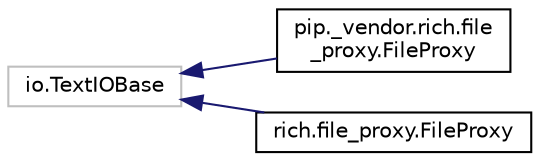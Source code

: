 digraph "Graphical Class Hierarchy"
{
 // LATEX_PDF_SIZE
  edge [fontname="Helvetica",fontsize="10",labelfontname="Helvetica",labelfontsize="10"];
  node [fontname="Helvetica",fontsize="10",shape=record];
  rankdir="LR";
  Node14019 [label="io.TextIOBase",height=0.2,width=0.4,color="grey75", fillcolor="white", style="filled",tooltip=" "];
  Node14019 -> Node0 [dir="back",color="midnightblue",fontsize="10",style="solid",fontname="Helvetica"];
  Node0 [label="pip._vendor.rich.file\l_proxy.FileProxy",height=0.2,width=0.4,color="black", fillcolor="white", style="filled",URL="$classpip_1_1__vendor_1_1rich_1_1file__proxy_1_1FileProxy.html",tooltip=" "];
  Node14019 -> Node14021 [dir="back",color="midnightblue",fontsize="10",style="solid",fontname="Helvetica"];
  Node14021 [label="rich.file_proxy.FileProxy",height=0.2,width=0.4,color="black", fillcolor="white", style="filled",URL="$classrich_1_1file__proxy_1_1FileProxy.html",tooltip=" "];
}
